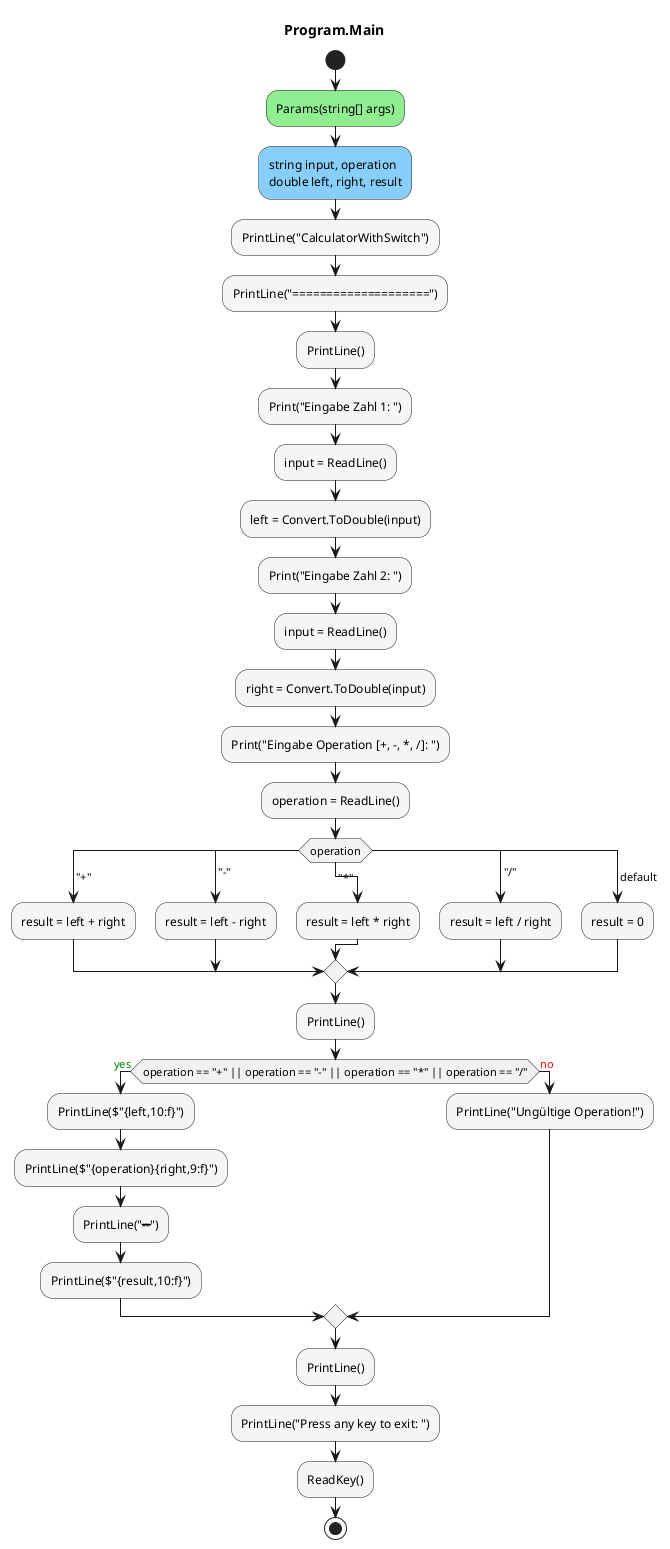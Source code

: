 @startuml Program.Main
title Program.Main
start
#LightGreen:Params(string[] args);
#LightSkyBlue:string input, operation\ndouble left, right, result;
#WhiteSmoke:PrintLine("CalculatorWithSwitch");
#WhiteSmoke:PrintLine("====================");
#WhiteSmoke:PrintLine();
#WhiteSmoke:Print("Eingabe Zahl 1: ");
#WhiteSmoke:input = ReadLine();
#WhiteSmoke:left = Convert.ToDouble(input);
#WhiteSmoke:Print("Eingabe Zahl 2: ");
#WhiteSmoke:input = ReadLine();
#WhiteSmoke:right = Convert.ToDouble(input);
#WhiteSmoke:Print("Eingabe Operation [+, -, *, /]: ");
#WhiteSmoke:operation = ReadLine();
switch (operation)
    case( "+" )
    #WhiteSmoke:result = left + right;
    case( "-" )
    #WhiteSmoke:result = left - right;
    case( "*" )
    #WhiteSmoke:result = left * right;
    case( "/" )
    #WhiteSmoke:result = left / right;
    case ( default )
    #WhiteSmoke:result = 0;
endswitch
#WhiteSmoke:PrintLine();
if (operation == "+" || operation == "-" || operation == "*" || operation == "/") then (<color:green>yes)
        #WhiteSmoke:PrintLine($"{left,10:f}");
        #WhiteSmoke:PrintLine($"{operation}{right,9:f}");
        #WhiteSmoke:PrintLine("----------");
        #WhiteSmoke:PrintLine($"{result,10:f}");
    else (<color:red>no)
            #WhiteSmoke:PrintLine("Ungültige Operation!");
endif
#WhiteSmoke:PrintLine();
#WhiteSmoke:PrintLine("Press any key to exit: ");
#WhiteSmoke:ReadKey();
stop
@enduml
